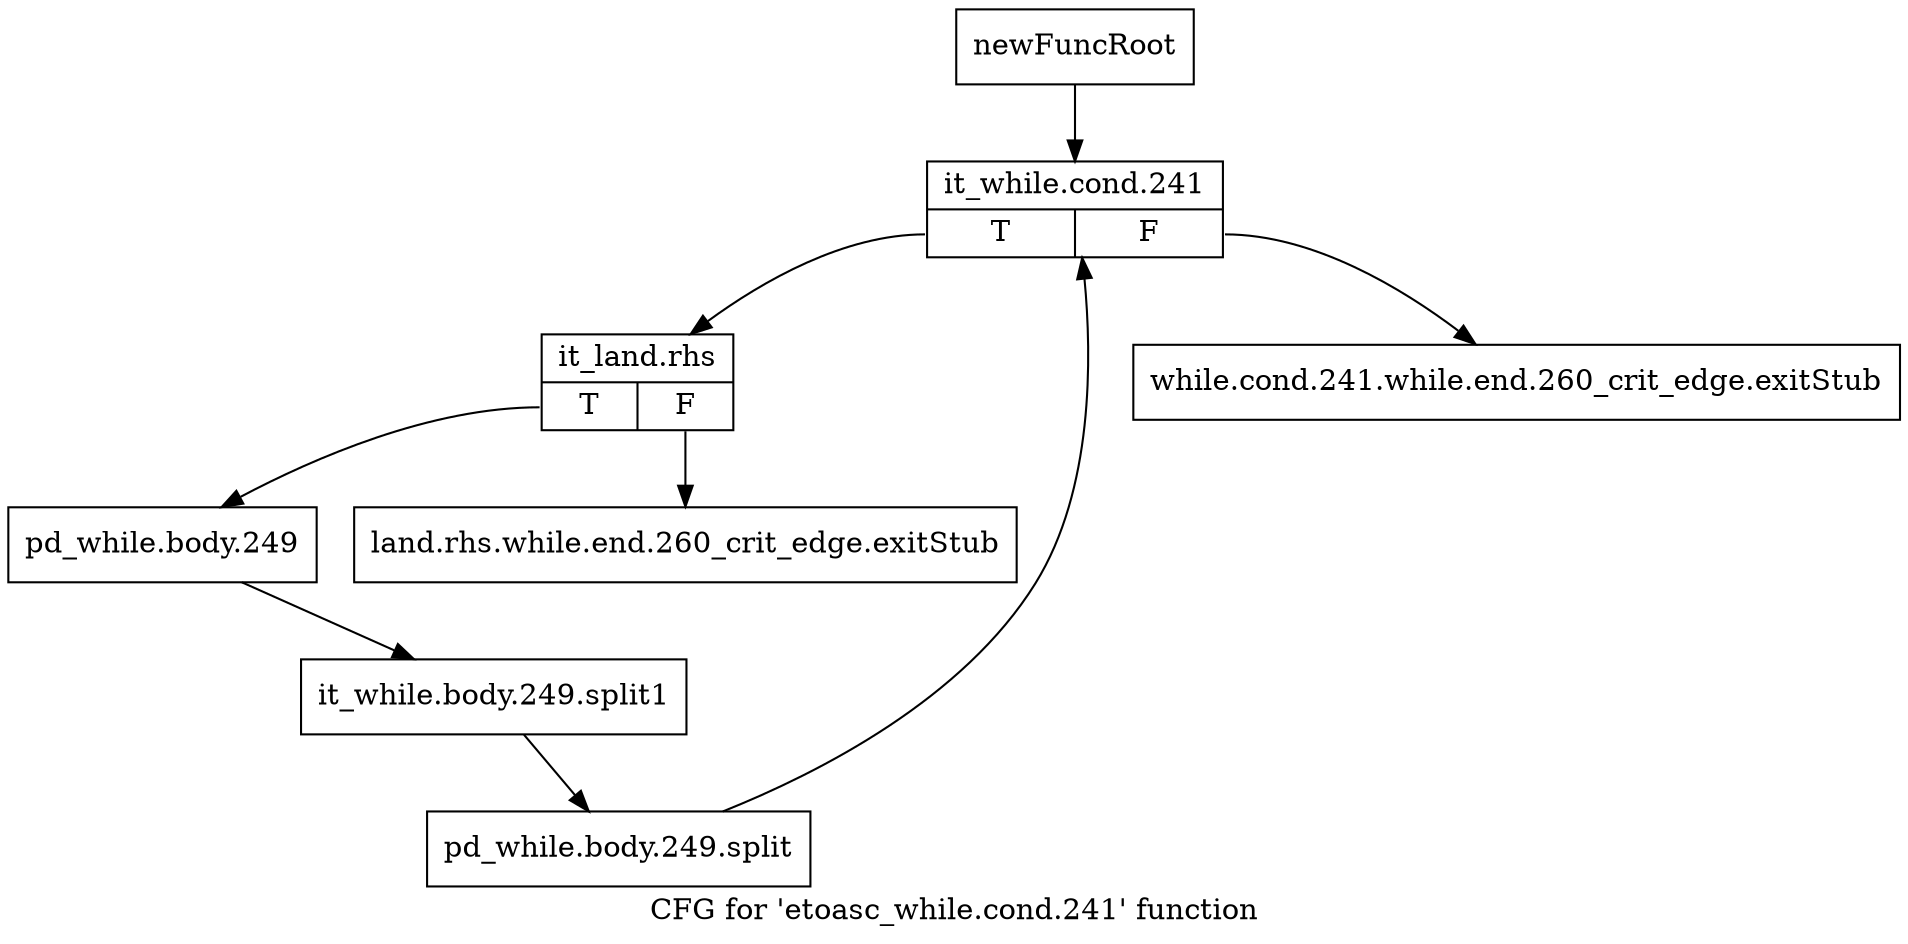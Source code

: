 digraph "CFG for 'etoasc_while.cond.241' function" {
	label="CFG for 'etoasc_while.cond.241' function";

	Node0xb7e7700 [shape=record,label="{newFuncRoot}"];
	Node0xb7e7700 -> Node0xb7e77f0;
	Node0xb7e7750 [shape=record,label="{while.cond.241.while.end.260_crit_edge.exitStub}"];
	Node0xb7e77a0 [shape=record,label="{land.rhs.while.end.260_crit_edge.exitStub}"];
	Node0xb7e77f0 [shape=record,label="{it_while.cond.241|{<s0>T|<s1>F}}"];
	Node0xb7e77f0:s0 -> Node0xb7e7840;
	Node0xb7e77f0:s1 -> Node0xb7e7750;
	Node0xb7e7840 [shape=record,label="{it_land.rhs|{<s0>T|<s1>F}}"];
	Node0xb7e7840:s0 -> Node0xb7e7890;
	Node0xb7e7840:s1 -> Node0xb7e77a0;
	Node0xb7e7890 [shape=record,label="{pd_while.body.249}"];
	Node0xb7e7890 -> Node0xf7fd2f0;
	Node0xf7fd2f0 [shape=record,label="{it_while.body.249.split1}"];
	Node0xf7fd2f0 -> Node0xf7fd4d0;
	Node0xf7fd4d0 [shape=record,label="{pd_while.body.249.split}"];
	Node0xf7fd4d0 -> Node0xb7e77f0;
}
